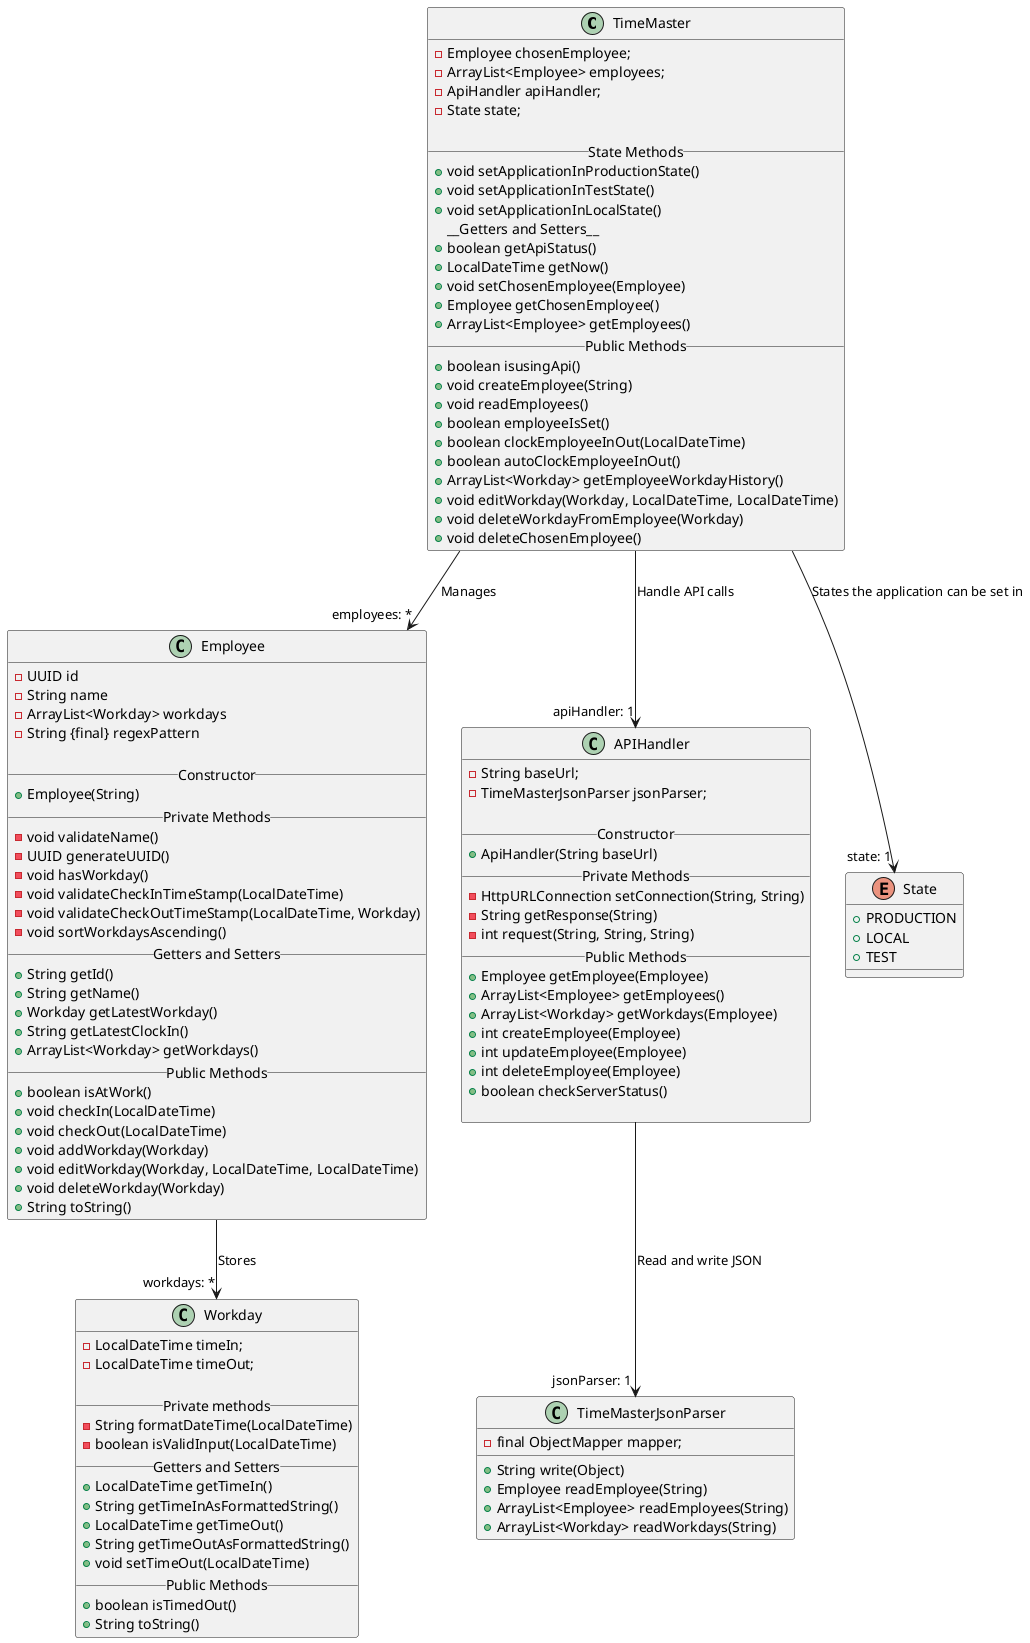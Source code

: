 @startuml Time Master

class TimeMaster {
  - Employee chosenEmployee;
  - ArrayList<Employee> employees;
  - ApiHandler apiHandler;
  - State state;

  __State Methods__
  + void setApplicationInProductionState()
  + void setApplicationInTestState()
  + void setApplicationInLocalState()
  __Getters and Setters__ 
  + boolean getApiStatus()
  + LocalDateTime getNow()
  + void setChosenEmployee(Employee)
  + Employee getChosenEmployee()
  + ArrayList<Employee> getEmployees()
  __Public Methods__
  + boolean isusingApi()
  + void createEmployee(String)
  + void readEmployees()
  + boolean employeeIsSet()
  + boolean clockEmployeeInOut(LocalDateTime) 
  + boolean autoClockEmployeeInOut() 
  + ArrayList<Workday> getEmployeeWorkdayHistory() 
  + void editWorkday(Workday, LocalDateTime, LocalDateTime)
  + void deleteWorkdayFromEmployee(Workday)
  + void deleteChosenEmployee()
}

class Employee{
  - UUID id
  - String name
  - ArrayList<Workday> workdays
  - String {final} regexPattern

  __Constructor__
  + Employee(String)
  __Private Methods__
  - void validateName()
  - UUID generateUUID()
  - void hasWorkday()
  - void validateCheckInTimeStamp(LocalDateTime)
  - void validateCheckOutTimeStamp(LocalDateTime, Workday)
  - void sortWorkdaysAscending()
  __Getters and Setters__
  + String getId()
  + String getName()
  + Workday getLatestWorkday()
  + String getLatestClockIn()
  + ArrayList<Workday> getWorkdays()
  __Public Methods__
  + boolean isAtWork()
  + void checkIn(LocalDateTime)
  + void checkOut(LocalDateTime)
  + void addWorkday(Workday)
  + void editWorkday(Workday, LocalDateTime, LocalDateTime)
  + void deleteWorkday(Workday)
  + String toString()
}

class Workday{
  - LocalDateTime timeIn;
  - LocalDateTime timeOut;

  __Private methods__
  - String formatDateTime(LocalDateTime)
  - boolean isValidInput(LocalDateTime)
  __Getters and Setters__
  + LocalDateTime getTimeIn()
  + String getTimeInAsFormattedString() 
  + LocalDateTime getTimeOut()
  + String getTimeOutAsFormattedString()
  + void setTimeOut(LocalDateTime)
  __Public Methods__
  + boolean isTimedOut()
  + String toString()
}


class APIHandler{
  - String baseUrl;
  - TimeMasterJsonParser jsonParser;

  __Constructor__
  + ApiHandler(String baseUrl) 
  __Private Methods__
  - HttpURLConnection setConnection(String, String)
  - String getResponse(String)
  - int request(String, String, String)
  __Public Methods__
  + Employee getEmployee(Employee)
  + ArrayList<Employee> getEmployees()
  + ArrayList<Workday> getWorkdays(Employee)
  + int createEmployee(Employee)
  + int updateEmployee(Employee)
  + int deleteEmployee(Employee)
  + boolean checkServerStatus()

}

class TimeMasterJsonParser{
  - final ObjectMapper mapper;

  + String write(Object)
  + Employee readEmployee(String)
  + ArrayList<Employee> readEmployees(String) 
  + ArrayList<Workday> readWorkdays(String) 
}

enum State {
  + PRODUCTION
  + LOCAL
  + TEST
}


TimeMaster --> "employees: *" Employee : Manages
TimeMaster --> "state: 1" State : States the application can be set in
Employee --> "workdays: *" Workday : Stores
TimeMaster --> "apiHandler: 1" APIHandler : Handle API calls
APIHandler --> "jsonParser: 1" TimeMasterJsonParser : Read and write JSON


@enduml